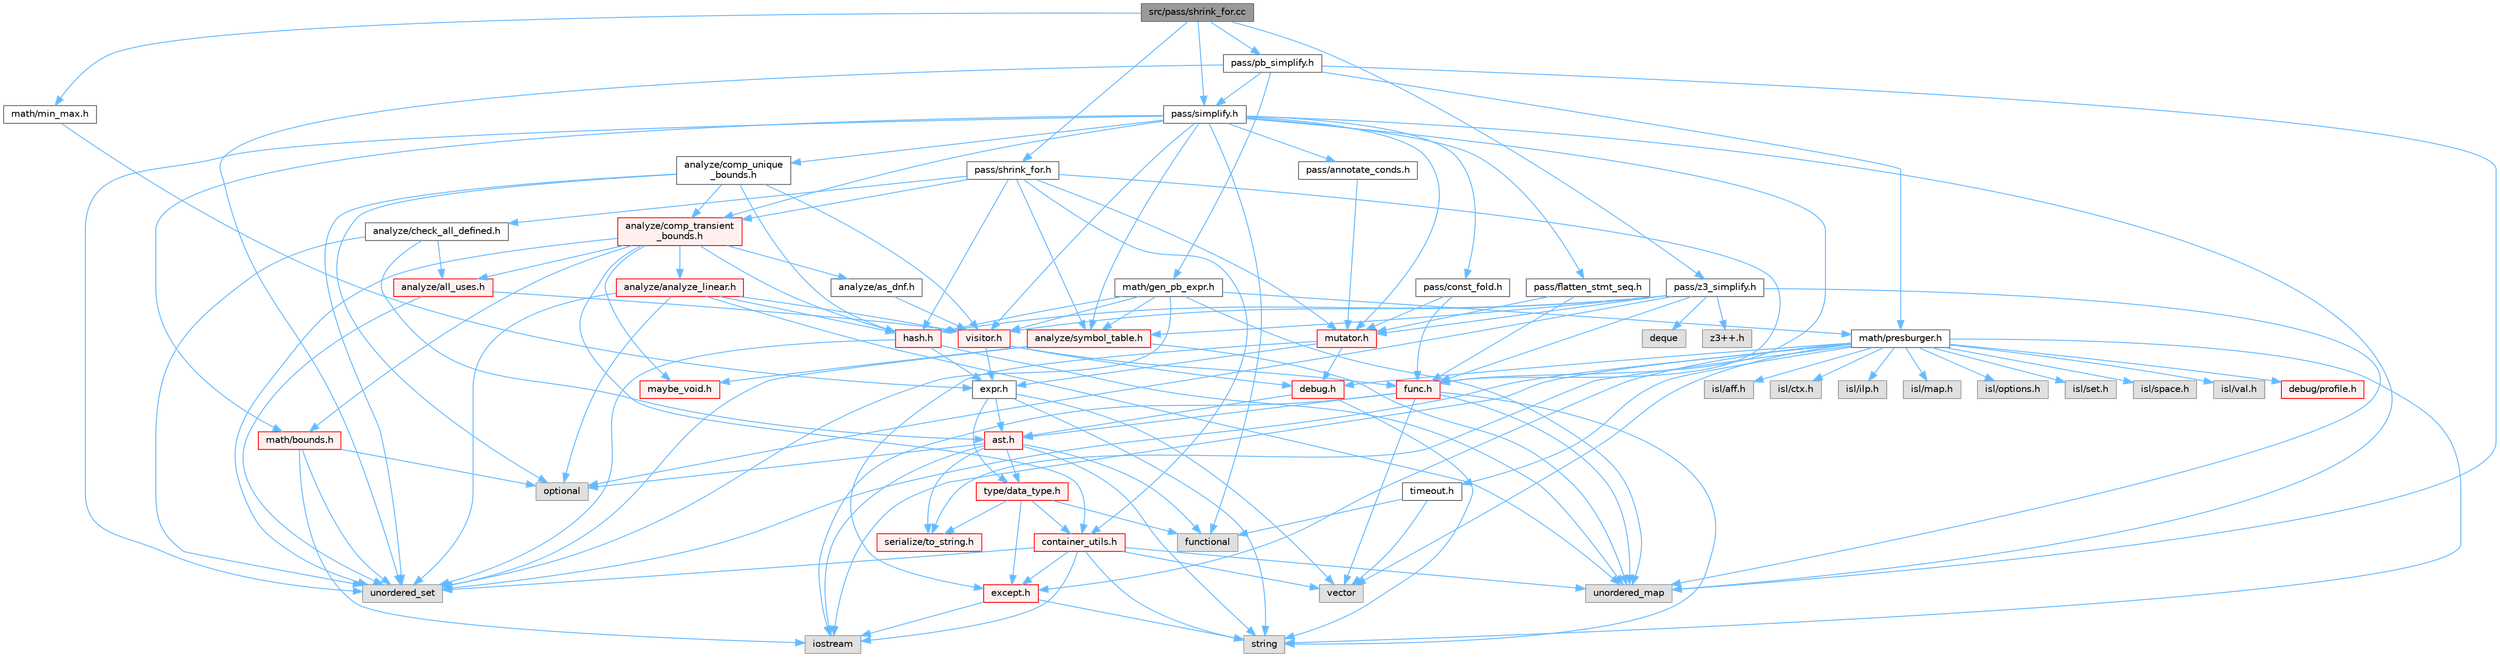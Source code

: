 digraph "src/pass/shrink_for.cc"
{
 // LATEX_PDF_SIZE
  bgcolor="transparent";
  edge [fontname=Helvetica,fontsize=10,labelfontname=Helvetica,labelfontsize=10];
  node [fontname=Helvetica,fontsize=10,shape=box,height=0.2,width=0.4];
  Node1 [label="src/pass/shrink_for.cc",height=0.2,width=0.4,color="gray40", fillcolor="grey60", style="filled", fontcolor="black",tooltip=" "];
  Node1 -> Node2 [color="steelblue1",style="solid"];
  Node2 [label="math/min_max.h",height=0.2,width=0.4,color="grey40", fillcolor="white", style="filled",URL="$min__max_8h.html",tooltip=" "];
  Node2 -> Node3 [color="steelblue1",style="solid"];
  Node3 [label="expr.h",height=0.2,width=0.4,color="grey40", fillcolor="white", style="filled",URL="$expr_8h.html",tooltip=" "];
  Node3 -> Node4 [color="steelblue1",style="solid"];
  Node4 [label="string",height=0.2,width=0.4,color="grey60", fillcolor="#E0E0E0", style="filled",tooltip=" "];
  Node3 -> Node5 [color="steelblue1",style="solid"];
  Node5 [label="vector",height=0.2,width=0.4,color="grey60", fillcolor="#E0E0E0", style="filled",tooltip=" "];
  Node3 -> Node6 [color="steelblue1",style="solid"];
  Node6 [label="ast.h",height=0.2,width=0.4,color="red", fillcolor="#FFF0F0", style="filled",URL="$ast_8h.html",tooltip=" "];
  Node6 -> Node8 [color="steelblue1",style="solid"];
  Node8 [label="functional",height=0.2,width=0.4,color="grey60", fillcolor="#E0E0E0", style="filled",tooltip=" "];
  Node6 -> Node9 [color="steelblue1",style="solid"];
  Node9 [label="iostream",height=0.2,width=0.4,color="grey60", fillcolor="#E0E0E0", style="filled",tooltip=" "];
  Node6 -> Node10 [color="steelblue1",style="solid"];
  Node10 [label="optional",height=0.2,width=0.4,color="grey60", fillcolor="#E0E0E0", style="filled",tooltip=" "];
  Node6 -> Node4 [color="steelblue1",style="solid"];
  Node6 -> Node25 [color="steelblue1",style="solid"];
  Node25 [label="serialize/to_string.h",height=0.2,width=0.4,color="red", fillcolor="#FFF0F0", style="filled",URL="$to__string_8h.html",tooltip=" "];
  Node6 -> Node28 [color="steelblue1",style="solid"];
  Node28 [label="type/data_type.h",height=0.2,width=0.4,color="red", fillcolor="#FFF0F0", style="filled",URL="$data__type_8h.html",tooltip=" "];
  Node28 -> Node8 [color="steelblue1",style="solid"];
  Node28 -> Node30 [color="steelblue1",style="solid"];
  Node30 [label="container_utils.h",height=0.2,width=0.4,color="red", fillcolor="#FFF0F0", style="filled",URL="$container__utils_8h.html",tooltip=" "];
  Node30 -> Node9 [color="steelblue1",style="solid"];
  Node30 -> Node4 [color="steelblue1",style="solid"];
  Node30 -> Node35 [color="steelblue1",style="solid"];
  Node35 [label="unordered_map",height=0.2,width=0.4,color="grey60", fillcolor="#E0E0E0", style="filled",tooltip=" "];
  Node30 -> Node15 [color="steelblue1",style="solid"];
  Node15 [label="unordered_set",height=0.2,width=0.4,color="grey60", fillcolor="#E0E0E0", style="filled",tooltip=" "];
  Node30 -> Node5 [color="steelblue1",style="solid"];
  Node30 -> Node23 [color="steelblue1",style="solid"];
  Node23 [label="except.h",height=0.2,width=0.4,color="red", fillcolor="#FFF0F0", style="filled",URL="$except_8h.html",tooltip=" "];
  Node23 -> Node9 [color="steelblue1",style="solid"];
  Node23 -> Node4 [color="steelblue1",style="solid"];
  Node28 -> Node23 [color="steelblue1",style="solid"];
  Node28 -> Node25 [color="steelblue1",style="solid"];
  Node3 -> Node28 [color="steelblue1",style="solid"];
  Node1 -> Node38 [color="steelblue1",style="solid"];
  Node38 [label="pass/pb_simplify.h",height=0.2,width=0.4,color="grey40", fillcolor="white", style="filled",URL="$pb__simplify_8h.html",tooltip=" "];
  Node38 -> Node35 [color="steelblue1",style="solid"];
  Node38 -> Node15 [color="steelblue1",style="solid"];
  Node38 -> Node39 [color="steelblue1",style="solid"];
  Node39 [label="math/gen_pb_expr.h",height=0.2,width=0.4,color="grey40", fillcolor="white", style="filled",URL="$gen__pb__expr_8h.html",tooltip=" "];
  Node39 -> Node35 [color="steelblue1",style="solid"];
  Node39 -> Node15 [color="steelblue1",style="solid"];
  Node39 -> Node40 [color="steelblue1",style="solid"];
  Node40 [label="analyze/symbol_table.h",height=0.2,width=0.4,color="red", fillcolor="#FFF0F0", style="filled",URL="$symbol__table_8h.html",tooltip=" "];
  Node40 -> Node35 [color="steelblue1",style="solid"];
  Node40 -> Node15 [color="steelblue1",style="solid"];
  Node40 -> Node41 [color="steelblue1",style="solid"];
  Node41 [label="maybe_void.h",height=0.2,width=0.4,color="red", fillcolor="#FFF0F0", style="filled",URL="$maybe__void_8h.html",tooltip=" "];
  Node39 -> Node52 [color="steelblue1",style="solid"];
  Node52 [label="hash.h",height=0.2,width=0.4,color="red", fillcolor="#FFF0F0", style="filled",URL="$hash_8h.html",tooltip=" "];
  Node52 -> Node35 [color="steelblue1",style="solid"];
  Node52 -> Node15 [color="steelblue1",style="solid"];
  Node52 -> Node3 [color="steelblue1",style="solid"];
  Node39 -> Node53 [color="steelblue1",style="solid"];
  Node53 [label="math/presburger.h",height=0.2,width=0.4,color="grey40", fillcolor="white", style="filled",URL="$presburger_8h.html",tooltip=" "];
  Node53 -> Node9 [color="steelblue1",style="solid"];
  Node53 -> Node4 [color="steelblue1",style="solid"];
  Node53 -> Node15 [color="steelblue1",style="solid"];
  Node53 -> Node5 [color="steelblue1",style="solid"];
  Node53 -> Node54 [color="steelblue1",style="solid"];
  Node54 [label="isl/aff.h",height=0.2,width=0.4,color="grey60", fillcolor="#E0E0E0", style="filled",tooltip=" "];
  Node53 -> Node55 [color="steelblue1",style="solid"];
  Node55 [label="isl/ctx.h",height=0.2,width=0.4,color="grey60", fillcolor="#E0E0E0", style="filled",tooltip=" "];
  Node53 -> Node56 [color="steelblue1",style="solid"];
  Node56 [label="isl/ilp.h",height=0.2,width=0.4,color="grey60", fillcolor="#E0E0E0", style="filled",tooltip=" "];
  Node53 -> Node57 [color="steelblue1",style="solid"];
  Node57 [label="isl/map.h",height=0.2,width=0.4,color="grey60", fillcolor="#E0E0E0", style="filled",tooltip=" "];
  Node53 -> Node58 [color="steelblue1",style="solid"];
  Node58 [label="isl/options.h",height=0.2,width=0.4,color="grey60", fillcolor="#E0E0E0", style="filled",tooltip=" "];
  Node53 -> Node59 [color="steelblue1",style="solid"];
  Node59 [label="isl/set.h",height=0.2,width=0.4,color="grey60", fillcolor="#E0E0E0", style="filled",tooltip=" "];
  Node53 -> Node60 [color="steelblue1",style="solid"];
  Node60 [label="isl/space.h",height=0.2,width=0.4,color="grey60", fillcolor="#E0E0E0", style="filled",tooltip=" "];
  Node53 -> Node61 [color="steelblue1",style="solid"];
  Node61 [label="isl/val.h",height=0.2,width=0.4,color="grey60", fillcolor="#E0E0E0", style="filled",tooltip=" "];
  Node53 -> Node62 [color="steelblue1",style="solid"];
  Node62 [label="debug.h",height=0.2,width=0.4,color="red", fillcolor="#FFF0F0", style="filled",URL="$debug_8h.html",tooltip=" "];
  Node62 -> Node4 [color="steelblue1",style="solid"];
  Node62 -> Node6 [color="steelblue1",style="solid"];
  Node53 -> Node66 [color="steelblue1",style="solid"];
  Node66 [label="debug/profile.h",height=0.2,width=0.4,color="red", fillcolor="#FFF0F0", style="filled",URL="$profile_8h.html",tooltip=" "];
  Node53 -> Node23 [color="steelblue1",style="solid"];
  Node53 -> Node25 [color="steelblue1",style="solid"];
  Node53 -> Node69 [color="steelblue1",style="solid"];
  Node69 [label="timeout.h",height=0.2,width=0.4,color="grey40", fillcolor="white", style="filled",URL="$timeout_8h.html",tooltip=" "];
  Node69 -> Node8 [color="steelblue1",style="solid"];
  Node69 -> Node5 [color="steelblue1",style="solid"];
  Node39 -> Node70 [color="steelblue1",style="solid"];
  Node70 [label="visitor.h",height=0.2,width=0.4,color="red", fillcolor="#FFF0F0", style="filled",URL="$visitor_8h.html",tooltip=" "];
  Node70 -> Node62 [color="steelblue1",style="solid"];
  Node70 -> Node3 [color="steelblue1",style="solid"];
  Node70 -> Node71 [color="steelblue1",style="solid"];
  Node71 [label="func.h",height=0.2,width=0.4,color="red", fillcolor="#FFF0F0", style="filled",URL="$func_8h.html",tooltip=" "];
  Node71 -> Node9 [color="steelblue1",style="solid"];
  Node71 -> Node4 [color="steelblue1",style="solid"];
  Node71 -> Node35 [color="steelblue1",style="solid"];
  Node71 -> Node5 [color="steelblue1",style="solid"];
  Node71 -> Node6 [color="steelblue1",style="solid"];
  Node38 -> Node53 [color="steelblue1",style="solid"];
  Node38 -> Node77 [color="steelblue1",style="solid"];
  Node77 [label="pass/simplify.h",height=0.2,width=0.4,color="grey40", fillcolor="white", style="filled",URL="$simplify_8h.html",tooltip=" "];
  Node77 -> Node8 [color="steelblue1",style="solid"];
  Node77 -> Node35 [color="steelblue1",style="solid"];
  Node77 -> Node15 [color="steelblue1",style="solid"];
  Node77 -> Node78 [color="steelblue1",style="solid"];
  Node78 [label="analyze/comp_transient\l_bounds.h",height=0.2,width=0.4,color="red", fillcolor="#FFF0F0", style="filled",URL="$comp__transient__bounds_8h.html",tooltip=" "];
  Node78 -> Node15 [color="steelblue1",style="solid"];
  Node78 -> Node79 [color="steelblue1",style="solid"];
  Node79 [label="analyze/all_uses.h",height=0.2,width=0.4,color="red", fillcolor="#FFF0F0", style="filled",URL="$all__uses_8h.html",tooltip=" "];
  Node79 -> Node15 [color="steelblue1",style="solid"];
  Node79 -> Node70 [color="steelblue1",style="solid"];
  Node78 -> Node82 [color="steelblue1",style="solid"];
  Node82 [label="analyze/analyze_linear.h",height=0.2,width=0.4,color="red", fillcolor="#FFF0F0", style="filled",URL="$analyze__linear_8h.html",tooltip=" "];
  Node82 -> Node10 [color="steelblue1",style="solid"];
  Node82 -> Node35 [color="steelblue1",style="solid"];
  Node82 -> Node15 [color="steelblue1",style="solid"];
  Node82 -> Node52 [color="steelblue1",style="solid"];
  Node82 -> Node70 [color="steelblue1",style="solid"];
  Node78 -> Node84 [color="steelblue1",style="solid"];
  Node84 [label="analyze/as_dnf.h",height=0.2,width=0.4,color="grey40", fillcolor="white", style="filled",URL="$as__dnf_8h.html",tooltip=" "];
  Node84 -> Node70 [color="steelblue1",style="solid"];
  Node78 -> Node30 [color="steelblue1",style="solid"];
  Node78 -> Node52 [color="steelblue1",style="solid"];
  Node78 -> Node85 [color="steelblue1",style="solid"];
  Node85 [label="math/bounds.h",height=0.2,width=0.4,color="red", fillcolor="#FFF0F0", style="filled",URL="$bounds_8h.html",tooltip=" "];
  Node85 -> Node9 [color="steelblue1",style="solid"];
  Node85 -> Node10 [color="steelblue1",style="solid"];
  Node85 -> Node15 [color="steelblue1",style="solid"];
  Node78 -> Node41 [color="steelblue1",style="solid"];
  Node77 -> Node89 [color="steelblue1",style="solid"];
  Node89 [label="analyze/comp_unique\l_bounds.h",height=0.2,width=0.4,color="grey40", fillcolor="white", style="filled",URL="$comp__unique__bounds_8h.html",tooltip=" "];
  Node89 -> Node10 [color="steelblue1",style="solid"];
  Node89 -> Node15 [color="steelblue1",style="solid"];
  Node89 -> Node78 [color="steelblue1",style="solid"];
  Node89 -> Node52 [color="steelblue1",style="solid"];
  Node89 -> Node70 [color="steelblue1",style="solid"];
  Node77 -> Node40 [color="steelblue1",style="solid"];
  Node77 -> Node71 [color="steelblue1",style="solid"];
  Node77 -> Node85 [color="steelblue1",style="solid"];
  Node77 -> Node90 [color="steelblue1",style="solid"];
  Node90 [label="mutator.h",height=0.2,width=0.4,color="red", fillcolor="#FFF0F0", style="filled",URL="$mutator_8h.html",tooltip=" "];
  Node90 -> Node62 [color="steelblue1",style="solid"];
  Node90 -> Node23 [color="steelblue1",style="solid"];
  Node90 -> Node3 [color="steelblue1",style="solid"];
  Node77 -> Node91 [color="steelblue1",style="solid"];
  Node91 [label="pass/annotate_conds.h",height=0.2,width=0.4,color="grey40", fillcolor="white", style="filled",URL="$annotate__conds_8h.html",tooltip=" "];
  Node91 -> Node90 [color="steelblue1",style="solid"];
  Node77 -> Node92 [color="steelblue1",style="solid"];
  Node92 [label="pass/const_fold.h",height=0.2,width=0.4,color="grey40", fillcolor="white", style="filled",URL="$const__fold_8h.html",tooltip=" "];
  Node92 -> Node71 [color="steelblue1",style="solid"];
  Node92 -> Node90 [color="steelblue1",style="solid"];
  Node77 -> Node93 [color="steelblue1",style="solid"];
  Node93 [label="pass/flatten_stmt_seq.h",height=0.2,width=0.4,color="grey40", fillcolor="white", style="filled",URL="$flatten__stmt__seq_8h.html",tooltip=" "];
  Node93 -> Node71 [color="steelblue1",style="solid"];
  Node93 -> Node90 [color="steelblue1",style="solid"];
  Node77 -> Node70 [color="steelblue1",style="solid"];
  Node1 -> Node94 [color="steelblue1",style="solid"];
  Node94 [label="pass/shrink_for.h",height=0.2,width=0.4,color="grey40", fillcolor="white", style="filled",URL="$shrink__for_8h.html",tooltip=" "];
  Node94 -> Node95 [color="steelblue1",style="solid"];
  Node95 [label="analyze/check_all_defined.h",height=0.2,width=0.4,color="grey40", fillcolor="white", style="filled",URL="$check__all__defined_8h.html",tooltip=" "];
  Node95 -> Node15 [color="steelblue1",style="solid"];
  Node95 -> Node79 [color="steelblue1",style="solid"];
  Node95 -> Node6 [color="steelblue1",style="solid"];
  Node94 -> Node78 [color="steelblue1",style="solid"];
  Node94 -> Node40 [color="steelblue1",style="solid"];
  Node94 -> Node30 [color="steelblue1",style="solid"];
  Node94 -> Node71 [color="steelblue1",style="solid"];
  Node94 -> Node52 [color="steelblue1",style="solid"];
  Node94 -> Node90 [color="steelblue1",style="solid"];
  Node1 -> Node77 [color="steelblue1",style="solid"];
  Node1 -> Node96 [color="steelblue1",style="solid"];
  Node96 [label="pass/z3_simplify.h",height=0.2,width=0.4,color="grey40", fillcolor="white", style="filled",URL="$z3__simplify_8h.html",tooltip=" "];
  Node96 -> Node97 [color="steelblue1",style="solid"];
  Node97 [label="deque",height=0.2,width=0.4,color="grey60", fillcolor="#E0E0E0", style="filled",tooltip=" "];
  Node96 -> Node10 [color="steelblue1",style="solid"];
  Node96 -> Node35 [color="steelblue1",style="solid"];
  Node96 -> Node98 [color="steelblue1",style="solid"];
  Node98 [label="z3++.h",height=0.2,width=0.4,color="grey60", fillcolor="#E0E0E0", style="filled",tooltip=" "];
  Node96 -> Node40 [color="steelblue1",style="solid"];
  Node96 -> Node71 [color="steelblue1",style="solid"];
  Node96 -> Node52 [color="steelblue1",style="solid"];
  Node96 -> Node90 [color="steelblue1",style="solid"];
  Node96 -> Node70 [color="steelblue1",style="solid"];
}
